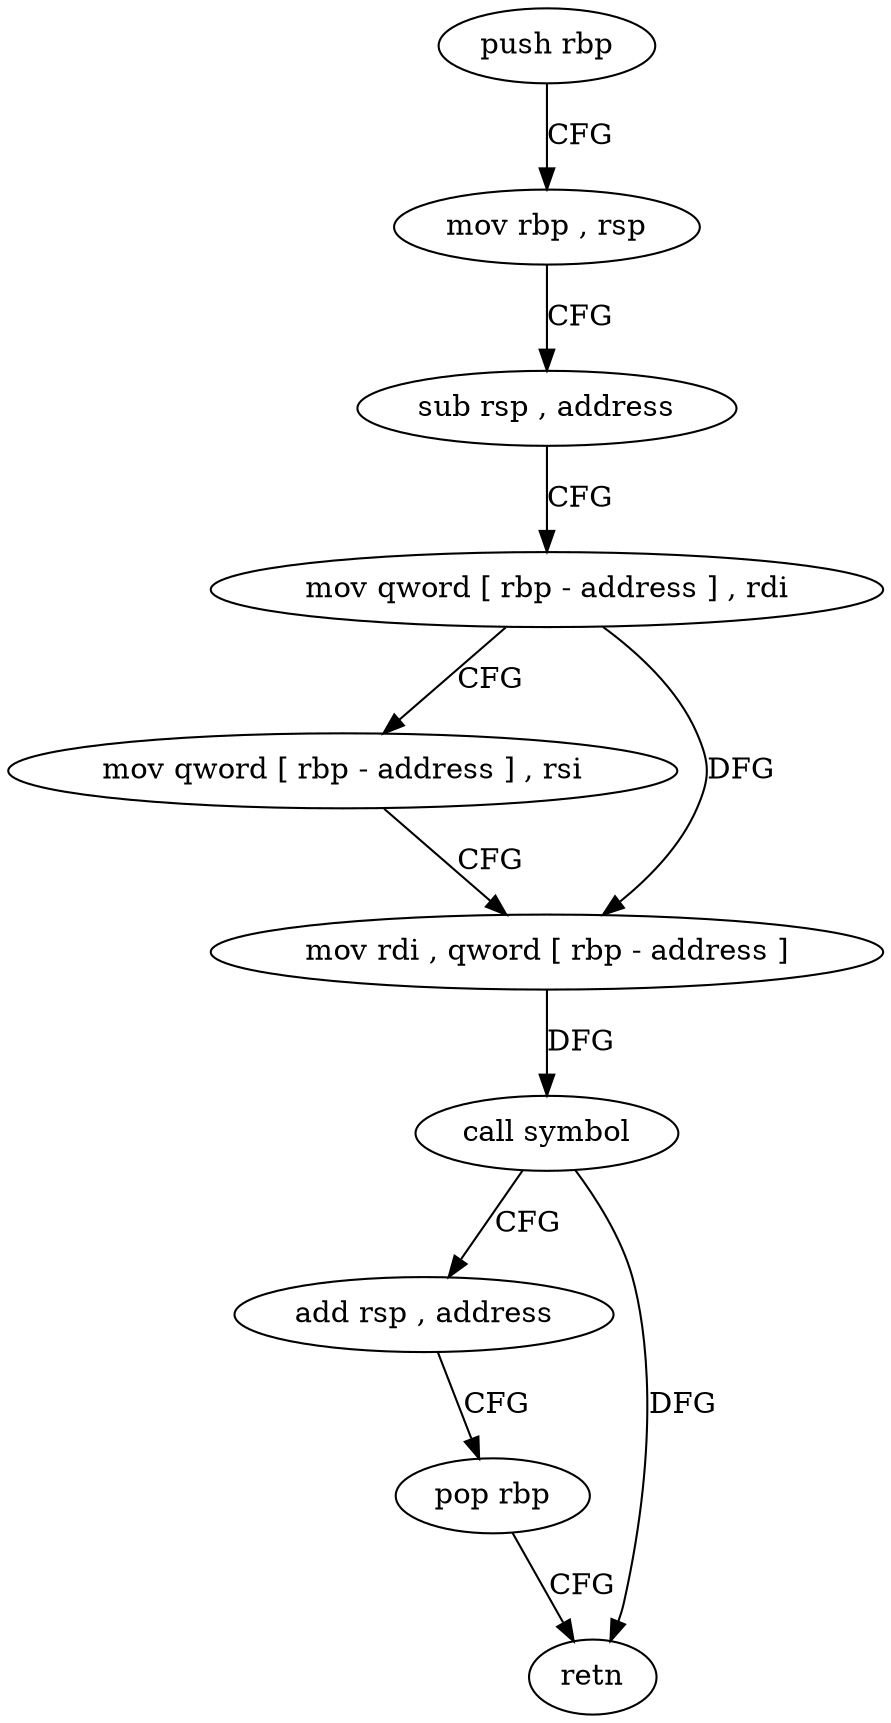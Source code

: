 digraph "func" {
"4207808" [label = "push rbp" ]
"4207809" [label = "mov rbp , rsp" ]
"4207812" [label = "sub rsp , address" ]
"4207816" [label = "mov qword [ rbp - address ] , rdi" ]
"4207820" [label = "mov qword [ rbp - address ] , rsi" ]
"4207824" [label = "mov rdi , qword [ rbp - address ]" ]
"4207828" [label = "call symbol" ]
"4207833" [label = "add rsp , address" ]
"4207837" [label = "pop rbp" ]
"4207838" [label = "retn" ]
"4207808" -> "4207809" [ label = "CFG" ]
"4207809" -> "4207812" [ label = "CFG" ]
"4207812" -> "4207816" [ label = "CFG" ]
"4207816" -> "4207820" [ label = "CFG" ]
"4207816" -> "4207824" [ label = "DFG" ]
"4207820" -> "4207824" [ label = "CFG" ]
"4207824" -> "4207828" [ label = "DFG" ]
"4207828" -> "4207833" [ label = "CFG" ]
"4207828" -> "4207838" [ label = "DFG" ]
"4207833" -> "4207837" [ label = "CFG" ]
"4207837" -> "4207838" [ label = "CFG" ]
}
